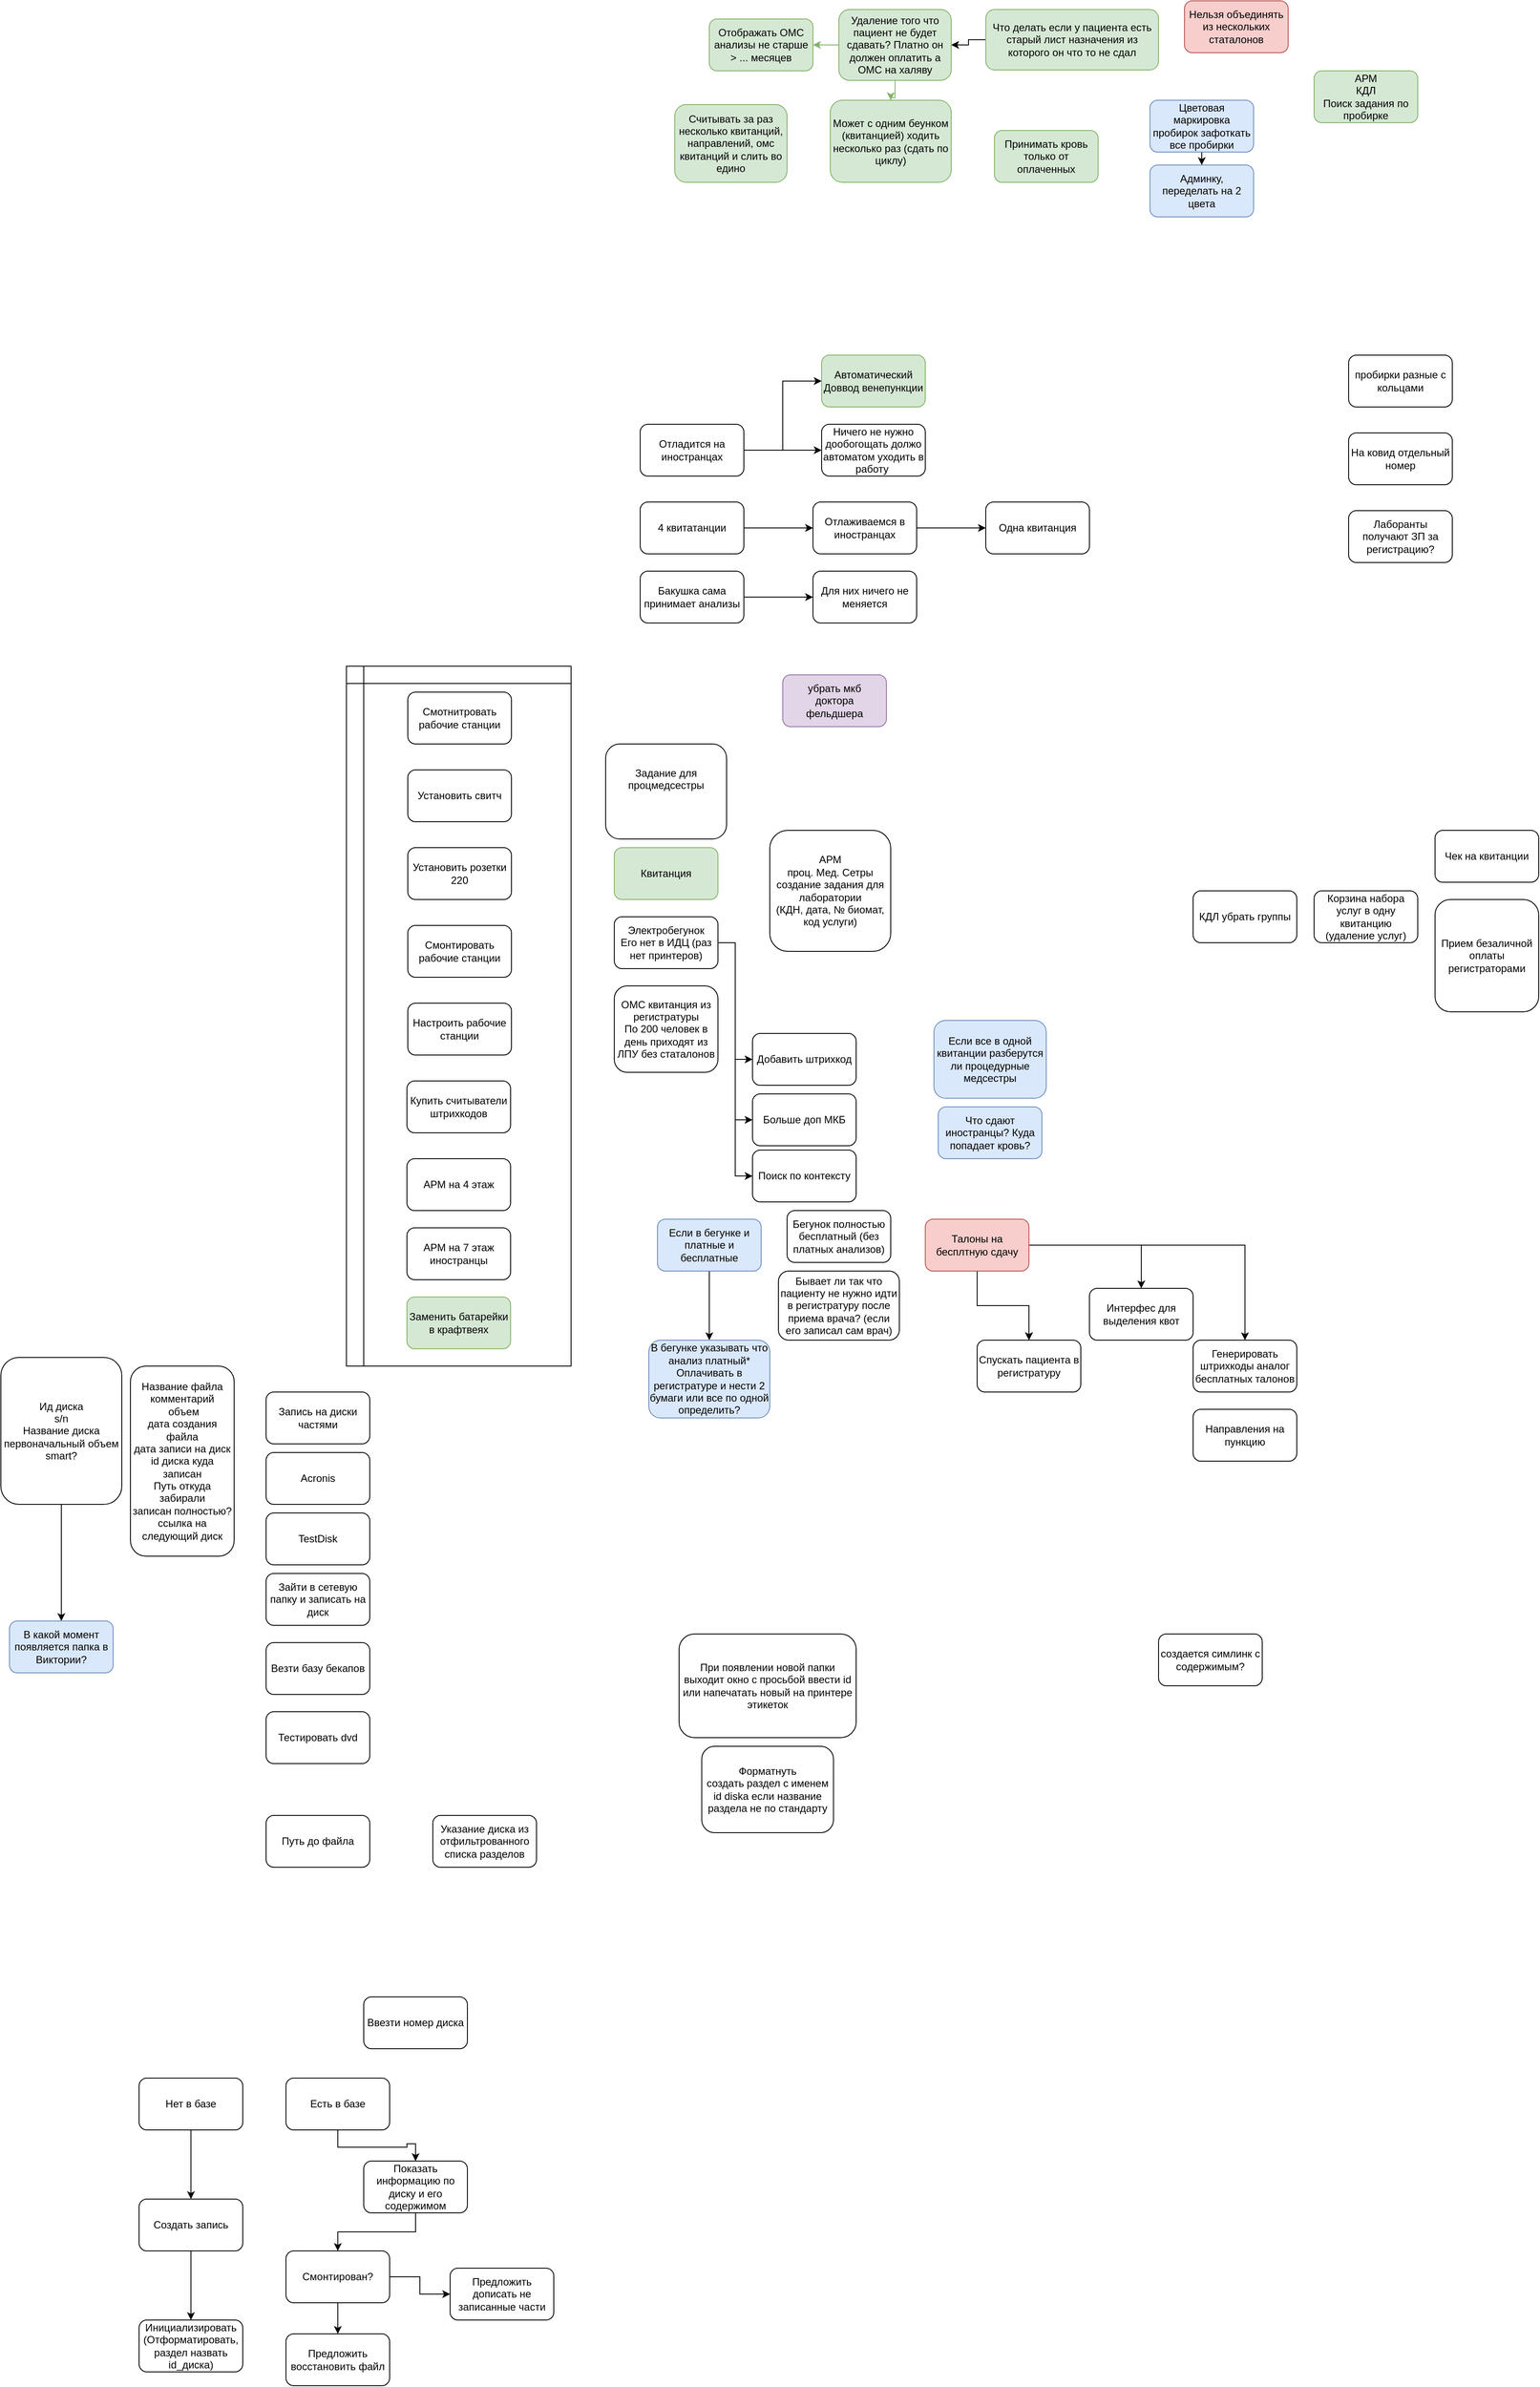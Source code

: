 <mxfile version="13.7.1" type="github">
  <diagram id="OuEiIhacXbpzbOQ_7pM1" name="Page-1">
    <mxGraphModel dx="1865" dy="1725" grid="1" gridSize="10" guides="1" tooltips="1" connect="1" arrows="1" fold="1" page="1" pageScale="1" pageWidth="827" pageHeight="1169" math="0" shadow="0">
      <root>
        <mxCell id="0" />
        <mxCell id="1" parent="0" />
        <mxCell id="0yJL9jzbyPV8nH0zorDL-1" value="Чек на квитанции" style="rounded=1;whiteSpace=wrap;html=1;" parent="1" vertex="1">
          <mxGeometry x="940" y="280" width="120" height="60" as="geometry" />
        </mxCell>
        <mxCell id="0yJL9jzbyPV8nH0zorDL-2" value="Корзина набора услуг в одну квитанцию&lt;br&gt;(удаление услуг)" style="rounded=1;whiteSpace=wrap;html=1;" parent="1" vertex="1">
          <mxGeometry x="800" y="350" width="120" height="60" as="geometry" />
        </mxCell>
        <mxCell id="0yJL9jzbyPV8nH0zorDL-3" value="Прием безаличной оплаты регистраторами" style="rounded=1;whiteSpace=wrap;html=1;" parent="1" vertex="1">
          <mxGeometry x="940" y="360" width="120" height="130" as="geometry" />
        </mxCell>
        <mxCell id="5HJ5Qjmc7Bv2tITO_o1n-25" value="" style="edgeStyle=orthogonalEdgeStyle;rounded=0;orthogonalLoop=1;jettySize=auto;html=1;" parent="1" source="Kw4wVqmFdIb3cbrhwV6b-4" target="5HJ5Qjmc7Bv2tITO_o1n-24" edge="1">
          <mxGeometry relative="1" as="geometry" />
        </mxCell>
        <mxCell id="Kw4wVqmFdIb3cbrhwV6b-4" value="Цветовая маркировка пробирок зафоткать все пробирки" style="rounded=1;whiteSpace=wrap;html=1;fillColor=#dae8fc;strokeColor=#6c8ebf;" parent="1" vertex="1">
          <mxGeometry x="610" y="-565" width="120" height="60" as="geometry" />
        </mxCell>
        <mxCell id="5HJ5Qjmc7Bv2tITO_o1n-24" value="Админку, переделать на 2 цвета" style="rounded=1;whiteSpace=wrap;html=1;fillColor=#dae8fc;strokeColor=#6c8ebf;" parent="1" vertex="1">
          <mxGeometry x="610" y="-490" width="120" height="60" as="geometry" />
        </mxCell>
        <mxCell id="Kw4wVqmFdIb3cbrhwV6b-9" value="АРМ&lt;br&gt;проц. Мед. Сетры&lt;br&gt;создание задания для лаборатории&lt;br&gt;(КДН, дата, № биомат, код услуги)" style="rounded=1;whiteSpace=wrap;html=1;" parent="1" vertex="1">
          <mxGeometry x="170" y="280" width="140" height="140" as="geometry" />
        </mxCell>
        <mxCell id="Kw4wVqmFdIb3cbrhwV6b-10" value="Задание для процмедсестры&lt;br&gt;&lt;br&gt;&lt;br&gt;" style="rounded=1;whiteSpace=wrap;html=1;" parent="1" vertex="1">
          <mxGeometry x="-20" y="180" width="140" height="110" as="geometry" />
        </mxCell>
        <mxCell id="Kw4wVqmFdIb3cbrhwV6b-13" value="" style="shape=internalStorage;whiteSpace=wrap;html=1;backgroundOutline=1;" parent="1" vertex="1">
          <mxGeometry x="-320" y="90" width="260" height="810" as="geometry" />
        </mxCell>
        <mxCell id="Kw4wVqmFdIb3cbrhwV6b-11" value="" style="group" parent="1" vertex="1" connectable="0">
          <mxGeometry x="-249" y="120" width="120" height="420" as="geometry" />
        </mxCell>
        <mxCell id="Kw4wVqmFdIb3cbrhwV6b-2" value="Смотнитровать рабочие станции" style="rounded=1;whiteSpace=wrap;html=1;" parent="Kw4wVqmFdIb3cbrhwV6b-11" vertex="1">
          <mxGeometry width="120" height="60" as="geometry" />
        </mxCell>
        <mxCell id="Kw4wVqmFdIb3cbrhwV6b-5" value="Установить свитч" style="rounded=1;whiteSpace=wrap;html=1;" parent="Kw4wVqmFdIb3cbrhwV6b-11" vertex="1">
          <mxGeometry y="90" width="120" height="60" as="geometry" />
        </mxCell>
        <mxCell id="Kw4wVqmFdIb3cbrhwV6b-6" value="Установить розетки 220" style="rounded=1;whiteSpace=wrap;html=1;" parent="Kw4wVqmFdIb3cbrhwV6b-11" vertex="1">
          <mxGeometry y="180" width="120" height="60" as="geometry" />
        </mxCell>
        <mxCell id="Kw4wVqmFdIb3cbrhwV6b-7" value="Смонтировать рабочие станции" style="rounded=1;whiteSpace=wrap;html=1;" parent="Kw4wVqmFdIb3cbrhwV6b-11" vertex="1">
          <mxGeometry y="270" width="120" height="60" as="geometry" />
        </mxCell>
        <mxCell id="Kw4wVqmFdIb3cbrhwV6b-8" value="Настроить рабочие станции" style="rounded=1;whiteSpace=wrap;html=1;" parent="Kw4wVqmFdIb3cbrhwV6b-11" vertex="1">
          <mxGeometry y="360" width="120" height="60" as="geometry" />
        </mxCell>
        <mxCell id="Kw4wVqmFdIb3cbrhwV6b-14" value="&lt;span&gt;Квитанция&lt;/span&gt;" style="rounded=1;whiteSpace=wrap;html=1;fillColor=#d5e8d4;strokeColor=#82b366;" parent="1" vertex="1">
          <mxGeometry x="-10" y="300" width="120" height="60" as="geometry" />
        </mxCell>
        <mxCell id="Wntlx0zybh5syP1aTEBa-10" style="edgeStyle=orthogonalEdgeStyle;rounded=0;orthogonalLoop=1;jettySize=auto;html=1;entryX=0;entryY=0.5;entryDx=0;entryDy=0;" parent="1" source="Kw4wVqmFdIb3cbrhwV6b-17" target="Wntlx0zybh5syP1aTEBa-9" edge="1">
          <mxGeometry relative="1" as="geometry" />
        </mxCell>
        <mxCell id="Wntlx0zybh5syP1aTEBa-13" style="edgeStyle=orthogonalEdgeStyle;rounded=0;orthogonalLoop=1;jettySize=auto;html=1;entryX=0;entryY=0.5;entryDx=0;entryDy=0;" parent="1" source="Kw4wVqmFdIb3cbrhwV6b-17" target="Wntlx0zybh5syP1aTEBa-12" edge="1">
          <mxGeometry relative="1" as="geometry" />
        </mxCell>
        <mxCell id="Wntlx0zybh5syP1aTEBa-15" style="edgeStyle=orthogonalEdgeStyle;rounded=0;orthogonalLoop=1;jettySize=auto;html=1;entryX=0;entryY=0.5;entryDx=0;entryDy=0;" parent="1" source="Kw4wVqmFdIb3cbrhwV6b-17" target="Wntlx0zybh5syP1aTEBa-14" edge="1">
          <mxGeometry relative="1" as="geometry" />
        </mxCell>
        <mxCell id="Kw4wVqmFdIb3cbrhwV6b-17" value="&lt;span&gt;Электробегунок&lt;br&gt;Его нет в ИДЦ (раз нет принтеров)&lt;br&gt;&lt;/span&gt;" style="rounded=1;whiteSpace=wrap;html=1;" parent="1" vertex="1">
          <mxGeometry x="-10" y="380" width="120" height="60" as="geometry" />
        </mxCell>
        <mxCell id="Kw4wVqmFdIb3cbrhwV6b-18" value="&lt;span&gt;ОМС квитанция из регистратуры&lt;br&gt;&lt;/span&gt;По 200 человек в день приходят из ЛПУ без статалонов&lt;span&gt;&lt;br&gt;&lt;/span&gt;" style="rounded=1;whiteSpace=wrap;html=1;" parent="1" vertex="1">
          <mxGeometry x="-10" y="460" width="120" height="100" as="geometry" />
        </mxCell>
        <mxCell id="Kw4wVqmFdIb3cbrhwV6b-20" value="АРМ&lt;br&gt;КДЛ&lt;br&gt;Поиск задания по пробирке" style="rounded=1;whiteSpace=wrap;html=1;fillColor=#d5e8d4;strokeColor=#82b366;" parent="1" vertex="1">
          <mxGeometry x="800" y="-599" width="120" height="60" as="geometry" />
        </mxCell>
        <mxCell id="Kw4wVqmFdIb3cbrhwV6b-21" value="Ничего не нужно дообогощать должо автоматом уходить в работу&amp;nbsp;" style="rounded=1;whiteSpace=wrap;html=1;" parent="1" vertex="1">
          <mxGeometry x="230" y="-190" width="120" height="60" as="geometry" />
        </mxCell>
        <mxCell id="Kw4wVqmFdIb3cbrhwV6b-22" value="КДЛ убрать группы" style="rounded=1;whiteSpace=wrap;html=1;" parent="1" vertex="1">
          <mxGeometry x="660" y="350" width="120" height="60" as="geometry" />
        </mxCell>
        <mxCell id="Kw4wVqmFdIb3cbrhwV6b-23" value="Если все в одной квитанции разберутся ли процедурные медсестры" style="rounded=1;whiteSpace=wrap;html=1;fillColor=#dae8fc;strokeColor=#6c8ebf;" parent="1" vertex="1">
          <mxGeometry x="360" y="500" width="130" height="90" as="geometry" />
        </mxCell>
        <mxCell id="Kw4wVqmFdIb3cbrhwV6b-24" value="Автоматический &lt;br&gt;Доввод венепункции" style="rounded=1;whiteSpace=wrap;html=1;fillColor=#d5e8d4;strokeColor=#82b366;" parent="1" vertex="1">
          <mxGeometry x="230" y="-270" width="120" height="60" as="geometry" />
        </mxCell>
        <mxCell id="Kw4wVqmFdIb3cbrhwV6b-25" value="Купить считыватели штрихкодов" style="rounded=1;whiteSpace=wrap;html=1;" parent="1" vertex="1">
          <mxGeometry x="-250" y="570" width="120" height="60" as="geometry" />
        </mxCell>
        <mxCell id="Kw4wVqmFdIb3cbrhwV6b-26" value="Считывать за раз несколько квитанций, направлений, омс квитанций и слить во едино" style="rounded=1;whiteSpace=wrap;html=1;fillColor=#d5e8d4;strokeColor=#82b366;" parent="1" vertex="1">
          <mxGeometry x="60" y="-560" width="130" height="90" as="geometry" />
        </mxCell>
        <mxCell id="Kw4wVqmFdIb3cbrhwV6b-27" value="убрать мкб&lt;br&gt;доктора&lt;br&gt;фельдшера" style="rounded=1;whiteSpace=wrap;html=1;fillColor=#e1d5e7;strokeColor=#9673a6;" parent="1" vertex="1">
          <mxGeometry x="185" y="100" width="120" height="60" as="geometry" />
        </mxCell>
        <mxCell id="Kw4wVqmFdIb3cbrhwV6b-29" value="АРМ на 4 этаж" style="rounded=1;whiteSpace=wrap;html=1;" parent="1" vertex="1">
          <mxGeometry x="-250" y="660" width="120" height="60" as="geometry" />
        </mxCell>
        <mxCell id="Kw4wVqmFdIb3cbrhwV6b-30" value="АРМ на 7 этаж иностранцы" style="rounded=1;whiteSpace=wrap;html=1;" parent="1" vertex="1">
          <mxGeometry x="-250" y="740" width="120" height="60" as="geometry" />
        </mxCell>
        <mxCell id="5HJ5Qjmc7Bv2tITO_o1n-22" value="Заменить батарейки в крафтвеях" style="rounded=1;whiteSpace=wrap;html=1;fillColor=#d5e8d4;strokeColor=#82b366;" parent="1" vertex="1">
          <mxGeometry x="-250" y="820" width="120" height="60" as="geometry" />
        </mxCell>
        <mxCell id="5HJ5Qjmc7Bv2tITO_o1n-6" value="" style="edgeStyle=orthogonalEdgeStyle;rounded=0;orthogonalLoop=1;jettySize=auto;html=1;" parent="1" source="Kw4wVqmFdIb3cbrhwV6b-31" target="5HJ5Qjmc7Bv2tITO_o1n-5" edge="1">
          <mxGeometry relative="1" as="geometry" />
        </mxCell>
        <mxCell id="Kw4wVqmFdIb3cbrhwV6b-31" value="Если в бегунке и платные и бесплатные" style="rounded=1;whiteSpace=wrap;html=1;fillColor=#dae8fc;strokeColor=#6c8ebf;" parent="1" vertex="1">
          <mxGeometry x="40" y="730" width="120" height="60" as="geometry" />
        </mxCell>
        <mxCell id="5HJ5Qjmc7Bv2tITO_o1n-5" value="В бегунке указывать что анализ платный* Оплачивать в регистратуре и нести 2 бумаги или все по одной определить?" style="rounded=1;whiteSpace=wrap;html=1;fillColor=#dae8fc;strokeColor=#6c8ebf;" parent="1" vertex="1">
          <mxGeometry x="30" y="870" width="140" height="90" as="geometry" />
        </mxCell>
        <mxCell id="Kw4wVqmFdIb3cbrhwV6b-34" value="" style="edgeStyle=orthogonalEdgeStyle;rounded=0;orthogonalLoop=1;jettySize=auto;html=1;" parent="1" source="Kw4wVqmFdIb3cbrhwV6b-32" target="Kw4wVqmFdIb3cbrhwV6b-33" edge="1">
          <mxGeometry relative="1" as="geometry" />
        </mxCell>
        <mxCell id="Kw4wVqmFdIb3cbrhwV6b-45" value="" style="edgeStyle=orthogonalEdgeStyle;rounded=0;orthogonalLoop=1;jettySize=auto;html=1;" parent="1" source="Kw4wVqmFdIb3cbrhwV6b-32" target="Kw4wVqmFdIb3cbrhwV6b-33" edge="1">
          <mxGeometry relative="1" as="geometry" />
        </mxCell>
        <mxCell id="Kw4wVqmFdIb3cbrhwV6b-48" value="" style="edgeStyle=orthogonalEdgeStyle;rounded=0;orthogonalLoop=1;jettySize=auto;html=1;" parent="1" source="Kw4wVqmFdIb3cbrhwV6b-32" target="Kw4wVqmFdIb3cbrhwV6b-47" edge="1">
          <mxGeometry relative="1" as="geometry" />
        </mxCell>
        <mxCell id="Kw4wVqmFdIb3cbrhwV6b-50" value="" style="edgeStyle=orthogonalEdgeStyle;rounded=0;orthogonalLoop=1;jettySize=auto;html=1;" parent="1" source="Kw4wVqmFdIb3cbrhwV6b-32" target="Kw4wVqmFdIb3cbrhwV6b-49" edge="1">
          <mxGeometry relative="1" as="geometry" />
        </mxCell>
        <mxCell id="Kw4wVqmFdIb3cbrhwV6b-32" value="Талоны на бесплтную сдачу" style="rounded=1;whiteSpace=wrap;html=1;fillColor=#f8cecc;strokeColor=#b85450;" parent="1" vertex="1">
          <mxGeometry x="350" y="730" width="120" height="60" as="geometry" />
        </mxCell>
        <mxCell id="Kw4wVqmFdIb3cbrhwV6b-49" value="Генерировать штрихкоды аналог бесплатных талонов" style="rounded=1;whiteSpace=wrap;html=1;" parent="1" vertex="1">
          <mxGeometry x="660" y="870" width="120" height="60" as="geometry" />
        </mxCell>
        <mxCell id="Kw4wVqmFdIb3cbrhwV6b-47" value="Интерфес для выделения квот" style="rounded=1;whiteSpace=wrap;html=1;" parent="1" vertex="1">
          <mxGeometry x="540" y="810" width="120" height="60" as="geometry" />
        </mxCell>
        <mxCell id="Kw4wVqmFdIb3cbrhwV6b-33" value="Спускать пациента в регистратуру" style="rounded=1;whiteSpace=wrap;html=1;" parent="1" vertex="1">
          <mxGeometry x="410" y="870" width="120" height="60" as="geometry" />
        </mxCell>
        <mxCell id="Kw4wVqmFdIb3cbrhwV6b-37" value="" style="edgeStyle=orthogonalEdgeStyle;rounded=0;orthogonalLoop=1;jettySize=auto;html=1;" parent="1" source="Kw4wVqmFdIb3cbrhwV6b-35" target="Kw4wVqmFdIb3cbrhwV6b-36" edge="1">
          <mxGeometry relative="1" as="geometry" />
        </mxCell>
        <mxCell id="Kw4wVqmFdIb3cbrhwV6b-35" value="Бакушка сама принимает анализы" style="rounded=1;whiteSpace=wrap;html=1;" parent="1" vertex="1">
          <mxGeometry x="20" y="-20" width="120" height="60" as="geometry" />
        </mxCell>
        <mxCell id="Kw4wVqmFdIb3cbrhwV6b-36" value="Для них ничего не меняется" style="rounded=1;whiteSpace=wrap;html=1;" parent="1" vertex="1">
          <mxGeometry x="220" y="-20" width="120" height="60" as="geometry" />
        </mxCell>
        <mxCell id="Kw4wVqmFdIb3cbrhwV6b-40" value="" style="edgeStyle=orthogonalEdgeStyle;rounded=0;orthogonalLoop=1;jettySize=auto;html=1;" parent="1" source="Kw4wVqmFdIb3cbrhwV6b-38" target="Kw4wVqmFdIb3cbrhwV6b-39" edge="1">
          <mxGeometry relative="1" as="geometry" />
        </mxCell>
        <mxCell id="Kw4wVqmFdIb3cbrhwV6b-38" value="4 квитатанции" style="rounded=1;whiteSpace=wrap;html=1;" parent="1" vertex="1">
          <mxGeometry x="20" y="-100" width="120" height="60" as="geometry" />
        </mxCell>
        <mxCell id="Kw4wVqmFdIb3cbrhwV6b-42" value="" style="edgeStyle=orthogonalEdgeStyle;rounded=0;orthogonalLoop=1;jettySize=auto;html=1;" parent="1" source="Kw4wVqmFdIb3cbrhwV6b-39" target="Kw4wVqmFdIb3cbrhwV6b-41" edge="1">
          <mxGeometry relative="1" as="geometry" />
        </mxCell>
        <mxCell id="Kw4wVqmFdIb3cbrhwV6b-39" value="Отлаживаемся в иностранцах" style="rounded=1;whiteSpace=wrap;html=1;" parent="1" vertex="1">
          <mxGeometry x="220" y="-100" width="120" height="60" as="geometry" />
        </mxCell>
        <mxCell id="Kw4wVqmFdIb3cbrhwV6b-41" value="Одна квитанция" style="rounded=1;whiteSpace=wrap;html=1;" parent="1" vertex="1">
          <mxGeometry x="420" y="-100" width="120" height="60" as="geometry" />
        </mxCell>
        <mxCell id="Wntlx0zybh5syP1aTEBa-4" value="" style="edgeStyle=orthogonalEdgeStyle;rounded=0;orthogonalLoop=1;jettySize=auto;html=1;" parent="1" source="Kw4wVqmFdIb3cbrhwV6b-43" target="5HJ5Qjmc7Bv2tITO_o1n-10" edge="1">
          <mxGeometry relative="1" as="geometry" />
        </mxCell>
        <mxCell id="Kw4wVqmFdIb3cbrhwV6b-43" value="Что делать если у пациента есть старый лист назначения из которого он что то не сдал" style="rounded=1;whiteSpace=wrap;html=1;fillColor=#d5e8d4;strokeColor=#82b366;" parent="1" vertex="1">
          <mxGeometry x="420" y="-670" width="200" height="70" as="geometry" />
        </mxCell>
        <mxCell id="5HJ5Qjmc7Bv2tITO_o1n-3" value="Бегунок полностью бесплатный (без платных анализов)" style="rounded=1;whiteSpace=wrap;html=1;" parent="1" vertex="1">
          <mxGeometry x="190" y="720" width="120" height="60" as="geometry" />
        </mxCell>
        <mxCell id="5HJ5Qjmc7Bv2tITO_o1n-4" value="Бывает ли так что пациенту не нужно идти в регистратуру после приема врача? (если его записал сам врач)" style="rounded=1;whiteSpace=wrap;html=1;" parent="1" vertex="1">
          <mxGeometry x="180" y="790" width="140" height="80" as="geometry" />
        </mxCell>
        <mxCell id="5HJ5Qjmc7Bv2tITO_o1n-7" value="Что сдают иностранцы? Куда попадает кровь?" style="rounded=1;whiteSpace=wrap;html=1;fillColor=#dae8fc;strokeColor=#6c8ebf;" parent="1" vertex="1">
          <mxGeometry x="365" y="600" width="120" height="60" as="geometry" />
        </mxCell>
        <mxCell id="5HJ5Qjmc7Bv2tITO_o1n-13" style="edgeStyle=orthogonalEdgeStyle;rounded=0;orthogonalLoop=1;jettySize=auto;html=1;entryX=0;entryY=0.5;entryDx=0;entryDy=0;" parent="1" source="5HJ5Qjmc7Bv2tITO_o1n-8" target="Kw4wVqmFdIb3cbrhwV6b-21" edge="1">
          <mxGeometry relative="1" as="geometry" />
        </mxCell>
        <mxCell id="5HJ5Qjmc7Bv2tITO_o1n-14" style="edgeStyle=orthogonalEdgeStyle;rounded=0;orthogonalLoop=1;jettySize=auto;html=1;entryX=0;entryY=0.5;entryDx=0;entryDy=0;" parent="1" source="5HJ5Qjmc7Bv2tITO_o1n-8" target="Kw4wVqmFdIb3cbrhwV6b-24" edge="1">
          <mxGeometry relative="1" as="geometry" />
        </mxCell>
        <mxCell id="5HJ5Qjmc7Bv2tITO_o1n-8" value="Отладится на иностранцах" style="rounded=1;whiteSpace=wrap;html=1;" parent="1" vertex="1">
          <mxGeometry x="20" y="-190" width="120" height="60" as="geometry" />
        </mxCell>
        <mxCell id="5HJ5Qjmc7Bv2tITO_o1n-9" value="Может с одним беунком (квитанцией) ходить несколько раз (сдать по циклу)" style="rounded=1;whiteSpace=wrap;html=1;fillColor=#d5e8d4;strokeColor=#82b366;" parent="1" vertex="1">
          <mxGeometry x="240" y="-565" width="140" height="95" as="geometry" />
        </mxCell>
        <mxCell id="5HJ5Qjmc7Bv2tITO_o1n-27" value="" style="edgeStyle=orthogonalEdgeStyle;rounded=0;orthogonalLoop=1;jettySize=auto;html=1;fillColor=#d5e8d4;strokeColor=#82b366;" parent="1" source="5HJ5Qjmc7Bv2tITO_o1n-10" target="5HJ5Qjmc7Bv2tITO_o1n-26" edge="1">
          <mxGeometry relative="1" as="geometry" />
        </mxCell>
        <mxCell id="Wntlx0zybh5syP1aTEBa-3" value="" style="edgeStyle=orthogonalEdgeStyle;rounded=0;orthogonalLoop=1;jettySize=auto;html=1;fillColor=#d5e8d4;strokeColor=#82b366;" parent="1" source="5HJ5Qjmc7Bv2tITO_o1n-10" target="5HJ5Qjmc7Bv2tITO_o1n-9" edge="1">
          <mxGeometry relative="1" as="geometry" />
        </mxCell>
        <mxCell id="5HJ5Qjmc7Bv2tITO_o1n-10" value="Удаление того что пациент не будет сдавать? Платно он должен оплатить а ОМС на халяву" style="rounded=1;whiteSpace=wrap;html=1;fillColor=#d5e8d4;strokeColor=#82b366;" parent="1" vertex="1">
          <mxGeometry x="250" y="-670" width="130" height="82" as="geometry" />
        </mxCell>
        <mxCell id="5HJ5Qjmc7Bv2tITO_o1n-15" value="Принимать кровь только от оплаченных" style="rounded=1;whiteSpace=wrap;html=1;fillColor=#d5e8d4;strokeColor=#82b366;" parent="1" vertex="1">
          <mxGeometry x="430" y="-530" width="120" height="60" as="geometry" />
        </mxCell>
        <mxCell id="5HJ5Qjmc7Bv2tITO_o1n-19" value="пробирки разные с кольцами" style="rounded=1;whiteSpace=wrap;html=1;" parent="1" vertex="1">
          <mxGeometry x="840" y="-270" width="120" height="60" as="geometry" />
        </mxCell>
        <mxCell id="5HJ5Qjmc7Bv2tITO_o1n-20" value="На ковид отдельный номер" style="rounded=1;whiteSpace=wrap;html=1;" parent="1" vertex="1">
          <mxGeometry x="840" y="-180" width="120" height="60" as="geometry" />
        </mxCell>
        <mxCell id="5HJ5Qjmc7Bv2tITO_o1n-21" value="Лаборанты получают ЗП за регистрацию?" style="rounded=1;whiteSpace=wrap;html=1;" parent="1" vertex="1">
          <mxGeometry x="840" y="-90" width="120" height="60" as="geometry" />
        </mxCell>
        <mxCell id="5HJ5Qjmc7Bv2tITO_o1n-26" value="Отображать ОМС анализы не старше &amp;gt; ... месяцев" style="rounded=1;whiteSpace=wrap;html=1;fillColor=#d5e8d4;strokeColor=#82b366;" parent="1" vertex="1">
          <mxGeometry x="100" y="-659" width="120" height="60" as="geometry" />
        </mxCell>
        <mxCell id="Wntlx0zybh5syP1aTEBa-1" value="Направления на пункцию" style="rounded=1;whiteSpace=wrap;html=1;" parent="1" vertex="1">
          <mxGeometry x="660" y="950" width="120" height="60" as="geometry" />
        </mxCell>
        <mxCell id="Wntlx0zybh5syP1aTEBa-2" value="Нельзя объединять из нескольких статалонов" style="rounded=1;whiteSpace=wrap;html=1;fillColor=#f8cecc;strokeColor=#b85450;" parent="1" vertex="1">
          <mxGeometry x="650" y="-680" width="120" height="60" as="geometry" />
        </mxCell>
        <mxCell id="Wntlx0zybh5syP1aTEBa-9" value="Добавить штрихкод" style="rounded=1;whiteSpace=wrap;html=1;" parent="1" vertex="1">
          <mxGeometry x="150" y="515" width="120" height="60" as="geometry" />
        </mxCell>
        <mxCell id="Wntlx0zybh5syP1aTEBa-12" value="Больше доп МКБ" style="rounded=1;whiteSpace=wrap;html=1;" parent="1" vertex="1">
          <mxGeometry x="150" y="585" width="120" height="60" as="geometry" />
        </mxCell>
        <mxCell id="Wntlx0zybh5syP1aTEBa-14" value="Поиск по контексту" style="rounded=1;whiteSpace=wrap;html=1;" parent="1" vertex="1">
          <mxGeometry x="150" y="650" width="120" height="60" as="geometry" />
        </mxCell>
        <mxCell id="j7E-ZLI-We0WbbnO23IX-2" value="" style="edgeStyle=orthogonalEdgeStyle;rounded=0;orthogonalLoop=1;jettySize=auto;html=1;" edge="1" parent="1" source="4PIw06D6B21xL8moSKC--1" target="j7E-ZLI-We0WbbnO23IX-1">
          <mxGeometry relative="1" as="geometry" />
        </mxCell>
        <mxCell id="4PIw06D6B21xL8moSKC--1" value="Ид диска&lt;br&gt;s/n&lt;br&gt;Название диска&lt;br&gt;первоначальный объем&lt;br&gt;smart?" style="rounded=1;whiteSpace=wrap;html=1;" parent="1" vertex="1">
          <mxGeometry x="-720" y="890" width="140" height="170" as="geometry" />
        </mxCell>
        <mxCell id="4PIw06D6B21xL8moSKC--2" value="&lt;span&gt;Название файла&lt;br&gt;комментарий&lt;br&gt;&amp;nbsp;объем&lt;br&gt;дата создания файла&lt;br&gt;дата записи на диск&lt;br&gt;id диска куда записан&lt;br&gt;Путь откуда забирали&lt;br&gt;записан полностью?&lt;br&gt;ссылка на следующий диск&lt;br&gt;&lt;/span&gt;" style="rounded=1;whiteSpace=wrap;html=1;" parent="1" vertex="1">
          <mxGeometry x="-570" y="900" width="120" height="220" as="geometry" />
        </mxCell>
        <mxCell id="4PIw06D6B21xL8moSKC--4" value="Acronis" style="rounded=1;whiteSpace=wrap;html=1;" parent="1" vertex="1">
          <mxGeometry x="-413" y="1000" width="120" height="60" as="geometry" />
        </mxCell>
        <mxCell id="4PIw06D6B21xL8moSKC--5" value="TestDisk" style="rounded=1;whiteSpace=wrap;html=1;" parent="1" vertex="1">
          <mxGeometry x="-413" y="1070" width="120" height="60" as="geometry" />
        </mxCell>
        <mxCell id="4PIw06D6B21xL8moSKC--6" value="Запись на диски частями" style="rounded=1;whiteSpace=wrap;html=1;" parent="1" vertex="1">
          <mxGeometry x="-413" y="930" width="120" height="60" as="geometry" />
        </mxCell>
        <mxCell id="4PIw06D6B21xL8moSKC--7" value="Зайти в сетевую папку и записать на диск" style="rounded=1;whiteSpace=wrap;html=1;" parent="1" vertex="1">
          <mxGeometry x="-413" y="1140" width="120" height="60" as="geometry" />
        </mxCell>
        <mxCell id="4PIw06D6B21xL8moSKC--8" value="Везти базу бекапов" style="rounded=1;whiteSpace=wrap;html=1;" parent="1" vertex="1">
          <mxGeometry x="-413" y="1220" width="120" height="60" as="geometry" />
        </mxCell>
        <mxCell id="4PIw06D6B21xL8moSKC--9" value="Тестировать dvd" style="rounded=1;whiteSpace=wrap;html=1;" parent="1" vertex="1">
          <mxGeometry x="-413" y="1300" width="120" height="60" as="geometry" />
        </mxCell>
        <mxCell id="4PIw06D6B21xL8moSKC--10" value="При появлении новой папки выходит окно с просьбой ввести id или напечатать новый на принтере этикеток" style="rounded=1;whiteSpace=wrap;html=1;" parent="1" vertex="1">
          <mxGeometry x="65" y="1210" width="205" height="120" as="geometry" />
        </mxCell>
        <mxCell id="4PIw06D6B21xL8moSKC--11" value="создается симлинк с содержимым?" style="rounded=1;whiteSpace=wrap;html=1;" parent="1" vertex="1">
          <mxGeometry x="620" y="1210" width="120" height="60" as="geometry" />
        </mxCell>
        <mxCell id="4PIw06D6B21xL8moSKC--12" value="Форматнуть&lt;br&gt;создать раздел с именем id diska если название раздела не по стандарту" style="rounded=1;whiteSpace=wrap;html=1;" parent="1" vertex="1">
          <mxGeometry x="91.25" y="1340" width="152.5" height="100" as="geometry" />
        </mxCell>
        <mxCell id="j7E-ZLI-We0WbbnO23IX-1" value="В какой момент появляется папка в Виктории?" style="whiteSpace=wrap;html=1;rounded=1;fillColor=#dae8fc;strokeColor=#6c8ebf;" vertex="1" parent="1">
          <mxGeometry x="-710" y="1195" width="120" height="60" as="geometry" />
        </mxCell>
        <mxCell id="j7E-ZLI-We0WbbnO23IX-5" value="Путь до файла" style="rounded=1;whiteSpace=wrap;html=1;" vertex="1" parent="1">
          <mxGeometry x="-413" y="1420" width="120" height="60" as="geometry" />
        </mxCell>
        <mxCell id="j7E-ZLI-We0WbbnO23IX-6" value="Указание диска из отфильтрованного списка разделов" style="rounded=1;whiteSpace=wrap;html=1;" vertex="1" parent="1">
          <mxGeometry x="-220" y="1420" width="120" height="60" as="geometry" />
        </mxCell>
        <mxCell id="j7E-ZLI-We0WbbnO23IX-9" value="" style="edgeStyle=orthogonalEdgeStyle;rounded=0;orthogonalLoop=1;jettySize=auto;html=1;" edge="1" parent="1" source="j7E-ZLI-We0WbbnO23IX-7">
          <mxGeometry relative="1" as="geometry">
            <mxPoint x="-490" y="1590" as="targetPoint" />
          </mxGeometry>
        </mxCell>
        <mxCell id="j7E-ZLI-We0WbbnO23IX-10" value="Ввезти номер диска" style="rounded=1;whiteSpace=wrap;html=1;" vertex="1" parent="1">
          <mxGeometry x="-300" y="1630" width="120" height="60" as="geometry" />
        </mxCell>
        <mxCell id="j7E-ZLI-We0WbbnO23IX-14" value="" style="edgeStyle=orthogonalEdgeStyle;rounded=0;orthogonalLoop=1;jettySize=auto;html=1;" edge="1" parent="1" source="j7E-ZLI-We0WbbnO23IX-12" target="j7E-ZLI-We0WbbnO23IX-13">
          <mxGeometry relative="1" as="geometry" />
        </mxCell>
        <mxCell id="j7E-ZLI-We0WbbnO23IX-12" value="Нет в базе" style="rounded=1;whiteSpace=wrap;html=1;" vertex="1" parent="1">
          <mxGeometry x="-560" y="1724" width="120" height="60" as="geometry" />
        </mxCell>
        <mxCell id="j7E-ZLI-We0WbbnO23IX-16" value="" style="edgeStyle=orthogonalEdgeStyle;rounded=0;orthogonalLoop=1;jettySize=auto;html=1;" edge="1" parent="1" source="j7E-ZLI-We0WbbnO23IX-13" target="j7E-ZLI-We0WbbnO23IX-15">
          <mxGeometry relative="1" as="geometry" />
        </mxCell>
        <mxCell id="j7E-ZLI-We0WbbnO23IX-13" value="Создать запись" style="whiteSpace=wrap;html=1;rounded=1;" vertex="1" parent="1">
          <mxGeometry x="-560" y="1864" width="120" height="60" as="geometry" />
        </mxCell>
        <mxCell id="j7E-ZLI-We0WbbnO23IX-15" value="Инициализировать&lt;br&gt;(Отформатировать,&lt;br&gt;раздел назвать id_диска)" style="whiteSpace=wrap;html=1;rounded=1;" vertex="1" parent="1">
          <mxGeometry x="-560" y="2004" width="120" height="60" as="geometry" />
        </mxCell>
        <mxCell id="j7E-ZLI-We0WbbnO23IX-24" value="" style="edgeStyle=orthogonalEdgeStyle;rounded=0;orthogonalLoop=1;jettySize=auto;html=1;" edge="1" parent="1" source="j7E-ZLI-We0WbbnO23IX-17" target="j7E-ZLI-We0WbbnO23IX-23">
          <mxGeometry relative="1" as="geometry" />
        </mxCell>
        <mxCell id="j7E-ZLI-We0WbbnO23IX-17" value="Есть в базе" style="rounded=1;whiteSpace=wrap;html=1;" vertex="1" parent="1">
          <mxGeometry x="-390" y="1724" width="120" height="60" as="geometry" />
        </mxCell>
        <mxCell id="j7E-ZLI-We0WbbnO23IX-22" value="" style="edgeStyle=orthogonalEdgeStyle;rounded=0;orthogonalLoop=1;jettySize=auto;html=1;" edge="1" parent="1" source="j7E-ZLI-We0WbbnO23IX-19" target="j7E-ZLI-We0WbbnO23IX-21">
          <mxGeometry relative="1" as="geometry" />
        </mxCell>
        <mxCell id="j7E-ZLI-We0WbbnO23IX-27" value="" style="edgeStyle=orthogonalEdgeStyle;rounded=0;orthogonalLoop=1;jettySize=auto;html=1;" edge="1" parent="1" source="j7E-ZLI-We0WbbnO23IX-19" target="j7E-ZLI-We0WbbnO23IX-26">
          <mxGeometry relative="1" as="geometry" />
        </mxCell>
        <mxCell id="j7E-ZLI-We0WbbnO23IX-19" value="Смонтирован?" style="whiteSpace=wrap;html=1;rounded=1;" vertex="1" parent="1">
          <mxGeometry x="-390" y="1924" width="120" height="60" as="geometry" />
        </mxCell>
        <mxCell id="j7E-ZLI-We0WbbnO23IX-21" value="Предложить дописать не записанные части" style="whiteSpace=wrap;html=1;rounded=1;" vertex="1" parent="1">
          <mxGeometry x="-200" y="1944" width="120" height="60" as="geometry" />
        </mxCell>
        <mxCell id="j7E-ZLI-We0WbbnO23IX-25" value="" style="edgeStyle=orthogonalEdgeStyle;rounded=0;orthogonalLoop=1;jettySize=auto;html=1;" edge="1" parent="1" source="j7E-ZLI-We0WbbnO23IX-23" target="j7E-ZLI-We0WbbnO23IX-19">
          <mxGeometry relative="1" as="geometry" />
        </mxCell>
        <mxCell id="j7E-ZLI-We0WbbnO23IX-23" value="Показать информацию по диску и его содержимом" style="rounded=1;whiteSpace=wrap;html=1;" vertex="1" parent="1">
          <mxGeometry x="-300" y="1820" width="120" height="60" as="geometry" />
        </mxCell>
        <mxCell id="j7E-ZLI-We0WbbnO23IX-26" value="Предложить восстановить файл" style="whiteSpace=wrap;html=1;rounded=1;" vertex="1" parent="1">
          <mxGeometry x="-390" y="2020" width="120" height="60" as="geometry" />
        </mxCell>
      </root>
    </mxGraphModel>
  </diagram>
</mxfile>
